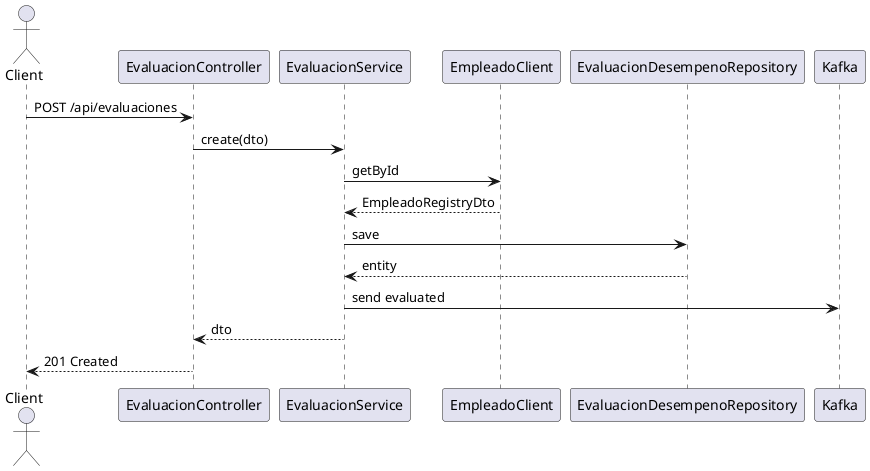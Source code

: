 @startuml
actor Client
Client -> EvaluacionController : POST /api/evaluaciones
EvaluacionController -> EvaluacionService : create(dto)
EvaluacionService -> EmpleadoClient : getById
EmpleadoClient --> EvaluacionService : EmpleadoRegistryDto
EvaluacionService -> EvaluacionDesempenoRepository : save
EvaluacionDesempenoRepository --> EvaluacionService : entity
EvaluacionService -> Kafka : send evaluated
EvaluacionService --> EvaluacionController : dto
EvaluacionController --> Client : 201 Created
@enduml
